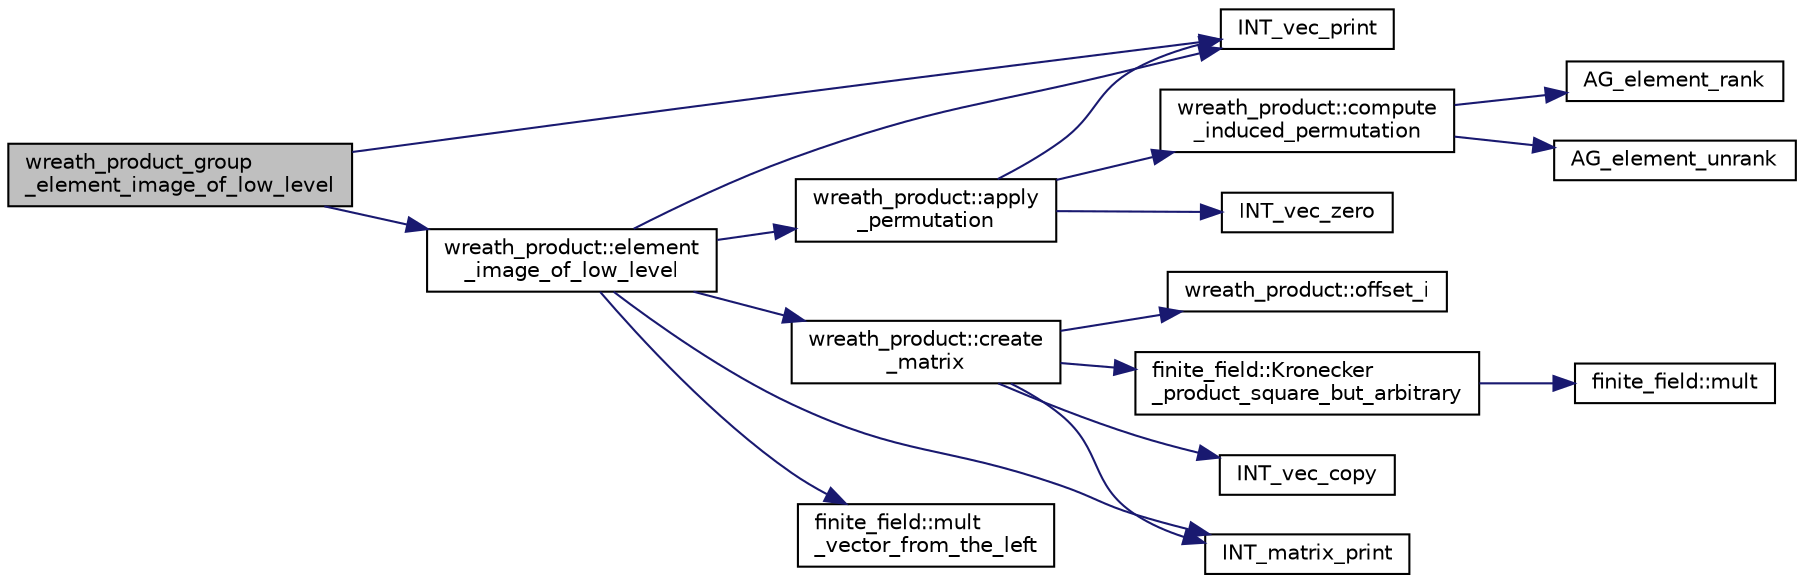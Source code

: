digraph "wreath_product_group_element_image_of_low_level"
{
  edge [fontname="Helvetica",fontsize="10",labelfontname="Helvetica",labelfontsize="10"];
  node [fontname="Helvetica",fontsize="10",shape=record];
  rankdir="LR";
  Node40 [label="wreath_product_group\l_element_image_of_low_level",height=0.2,width=0.4,color="black", fillcolor="grey75", style="filled", fontcolor="black"];
  Node40 -> Node41 [color="midnightblue",fontsize="10",style="solid",fontname="Helvetica"];
  Node41 [label="INT_vec_print",height=0.2,width=0.4,color="black", fillcolor="white", style="filled",URL="$df/dbf/sajeeb_8_c.html#a79a5901af0b47dd0d694109543c027fe"];
  Node40 -> Node42 [color="midnightblue",fontsize="10",style="solid",fontname="Helvetica"];
  Node42 [label="wreath_product::element\l_image_of_low_level",height=0.2,width=0.4,color="black", fillcolor="white", style="filled",URL="$d8/dfa/classwreath__product.html#a7fcb6fc9a7e3618daa9b2fdfa6170527"];
  Node42 -> Node41 [color="midnightblue",fontsize="10",style="solid",fontname="Helvetica"];
  Node42 -> Node43 [color="midnightblue",fontsize="10",style="solid",fontname="Helvetica"];
  Node43 [label="wreath_product::create\l_matrix",height=0.2,width=0.4,color="black", fillcolor="white", style="filled",URL="$d8/dfa/classwreath__product.html#ab3962a2740db55b02ec44b4295ea979d"];
  Node43 -> Node44 [color="midnightblue",fontsize="10",style="solid",fontname="Helvetica"];
  Node44 [label="INT_vec_copy",height=0.2,width=0.4,color="black", fillcolor="white", style="filled",URL="$df/dbf/sajeeb_8_c.html#ac2d875e27e009af6ec04d17254d11075"];
  Node43 -> Node45 [color="midnightblue",fontsize="10",style="solid",fontname="Helvetica"];
  Node45 [label="wreath_product::offset_i",height=0.2,width=0.4,color="black", fillcolor="white", style="filled",URL="$d8/dfa/classwreath__product.html#a081d6eed767bdd84bc74e555815641c6"];
  Node43 -> Node46 [color="midnightblue",fontsize="10",style="solid",fontname="Helvetica"];
  Node46 [label="finite_field::Kronecker\l_product_square_but_arbitrary",height=0.2,width=0.4,color="black", fillcolor="white", style="filled",URL="$df/d5a/classfinite__field.html#a07a0b166b3dce1d0f365db1112429758"];
  Node46 -> Node47 [color="midnightblue",fontsize="10",style="solid",fontname="Helvetica"];
  Node47 [label="finite_field::mult",height=0.2,width=0.4,color="black", fillcolor="white", style="filled",URL="$df/d5a/classfinite__field.html#a24fb5917aa6d4d656fd855b7f44a13b0"];
  Node43 -> Node48 [color="midnightblue",fontsize="10",style="solid",fontname="Helvetica"];
  Node48 [label="INT_matrix_print",height=0.2,width=0.4,color="black", fillcolor="white", style="filled",URL="$d5/db4/io__and__os_8h.html#afd4180a24bef3a2b584668a4eaf607ff"];
  Node42 -> Node48 [color="midnightblue",fontsize="10",style="solid",fontname="Helvetica"];
  Node42 -> Node49 [color="midnightblue",fontsize="10",style="solid",fontname="Helvetica"];
  Node49 [label="finite_field::mult\l_vector_from_the_left",height=0.2,width=0.4,color="black", fillcolor="white", style="filled",URL="$df/d5a/classfinite__field.html#aad2078020fd058c71649f0a25a4c77cc"];
  Node42 -> Node50 [color="midnightblue",fontsize="10",style="solid",fontname="Helvetica"];
  Node50 [label="wreath_product::apply\l_permutation",height=0.2,width=0.4,color="black", fillcolor="white", style="filled",URL="$d8/dfa/classwreath__product.html#acf0363d5dbb2ff7404269d0c806cad2e"];
  Node50 -> Node41 [color="midnightblue",fontsize="10",style="solid",fontname="Helvetica"];
  Node50 -> Node51 [color="midnightblue",fontsize="10",style="solid",fontname="Helvetica"];
  Node51 [label="INT_vec_zero",height=0.2,width=0.4,color="black", fillcolor="white", style="filled",URL="$df/dbf/sajeeb_8_c.html#aa8c9c7977203577026080f546fe4980f"];
  Node50 -> Node52 [color="midnightblue",fontsize="10",style="solid",fontname="Helvetica"];
  Node52 [label="wreath_product::compute\l_induced_permutation",height=0.2,width=0.4,color="black", fillcolor="white", style="filled",URL="$d8/dfa/classwreath__product.html#ab6dce53134f1c233721f615400e4e695"];
  Node52 -> Node53 [color="midnightblue",fontsize="10",style="solid",fontname="Helvetica"];
  Node53 [label="AG_element_unrank",height=0.2,width=0.4,color="black", fillcolor="white", style="filled",URL="$d4/d67/geometry_8h.html#a4a33b86c87b2879b97cfa1327abe2885"];
  Node52 -> Node54 [color="midnightblue",fontsize="10",style="solid",fontname="Helvetica"];
  Node54 [label="AG_element_rank",height=0.2,width=0.4,color="black", fillcolor="white", style="filled",URL="$d4/d67/geometry_8h.html#ab2ac908d07dd8038fd996e26bdc75c17"];
}
